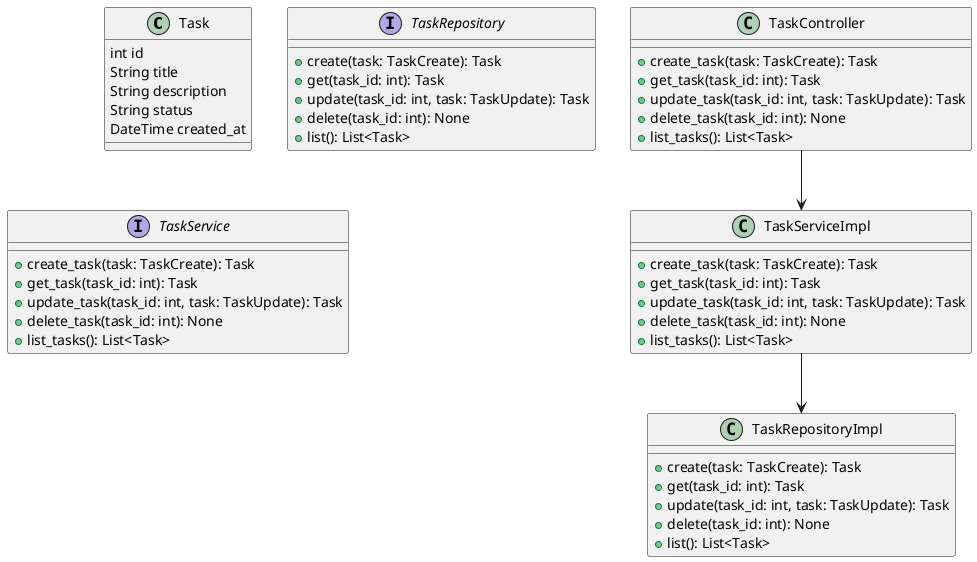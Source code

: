 @startuml

class Task {
  int id
  String title
  String description
  String status
  DateTime created_at
}

interface TaskRepository {
  +create(task: TaskCreate): Task
  +get(task_id: int): Task
  +update(task_id: int, task: TaskUpdate): Task
  +delete(task_id: int): None
  +list(): List<Task>
}

class TaskRepositoryImpl {
  +create(task: TaskCreate): Task
  +get(task_id: int): Task
  +update(task_id: int, task: TaskUpdate): Task
  +delete(task_id: int): None
  +list(): List<Task>
}

interface TaskService {
  +create_task(task: TaskCreate): Task
  +get_task(task_id: int): Task
  +update_task(task_id: int, task: TaskUpdate): Task
  +delete_task(task_id: int): None
  +list_tasks(): List<Task>
}

class TaskServiceImpl {
  +create_task(task: TaskCreate): Task
  +get_task(task_id: int): Task
  +update_task(task_id: int, task: TaskUpdate): Task
  +delete_task(task_id: int): None
  +list_tasks(): List<Task>
}

class TaskController {
  +create_task(task: TaskCreate): Task
  +get_task(task_id: int): Task
  +update_task(task_id: int, task: TaskUpdate): Task
  +delete_task(task_id: int): None
  +list_tasks(): List<Task>
}

TaskController --> TaskServiceImpl
TaskServiceImpl --> TaskRepositoryImpl

@enduml